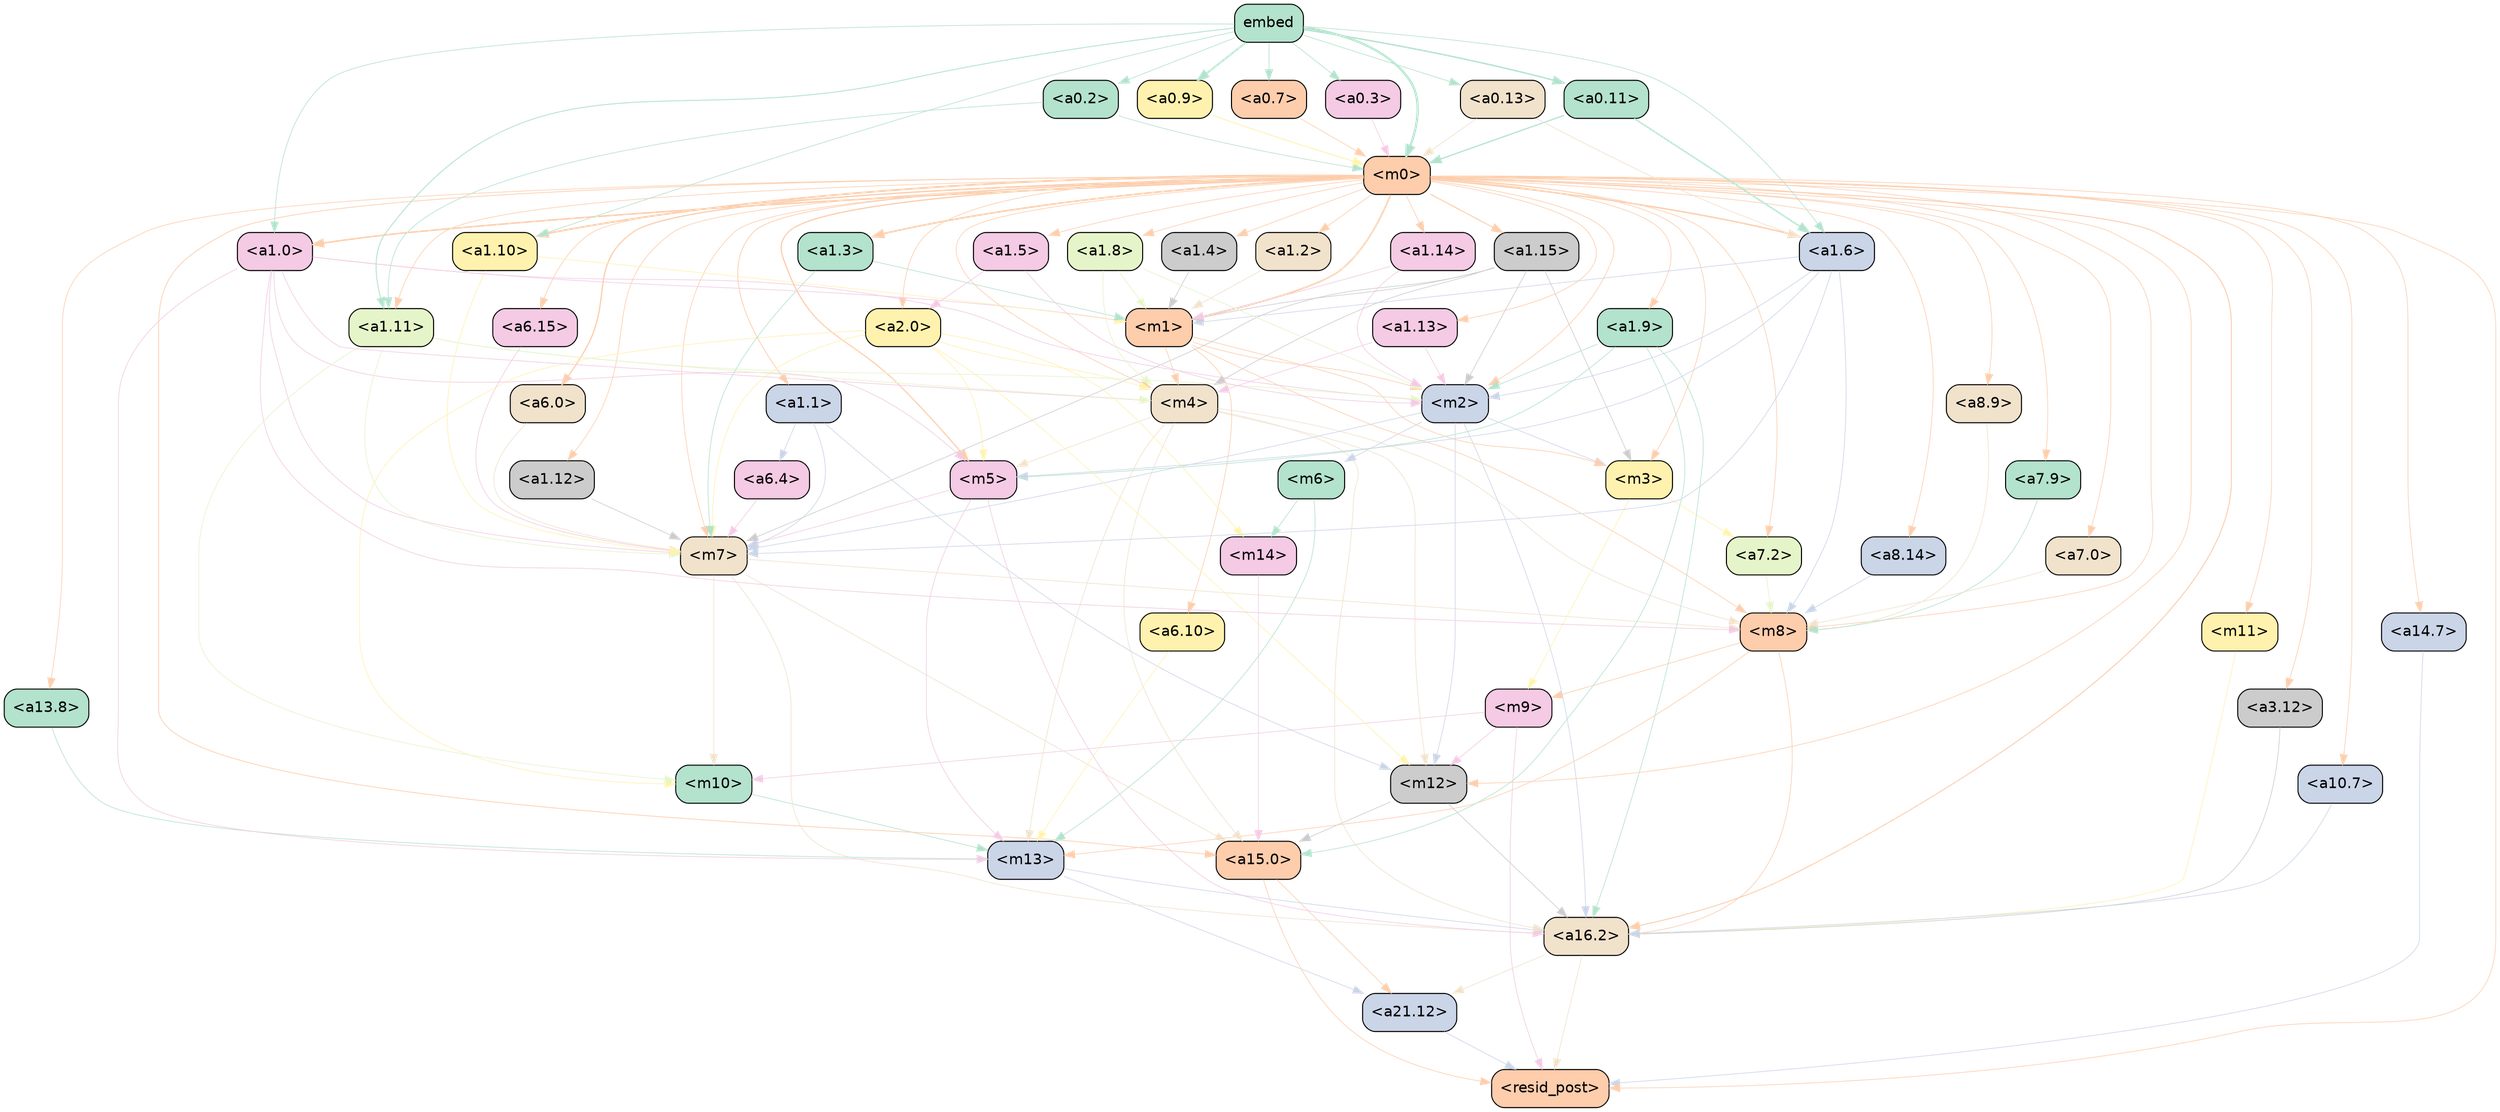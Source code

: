 strict digraph "" {
	graph [bb="0,0,2238.1,1044",
		bgcolor=transparent,
		layout=dot,
		overlap=false,
		splines=true
	];
	node [label="\N"];
	"<a21.12>"	[color=black,
		fillcolor="#cbd5e8",
		fontname=Helvetica,
		height=0.5,
		pos="1266.1,90",
		shape=box,
		style="filled, rounded",
		width=1.0243];
	"<resid_post>"	[color=black,
		fillcolor="#fdcdac",
		fontname=Helvetica,
		height=0.5,
		pos="1392.1,18",
		shape=box,
		style="filled, rounded",
		width=1.316];
	"<a21.12>" -> "<resid_post>"	[color="#cbd5e8",
		penwidth=0.6,
		pos="e,1361.1,36.261 1297.6,71.517 1314,62.428 1334.1,51.216 1351.6,41.489"];
	"<a16.2>"	[color=black,
		fillcolor="#f1e2cc",
		fontname=Helvetica,
		height=0.5,
		pos="1423.1,162",
		shape=box,
		style="filled, rounded",
		width=0.92014];
	"<a16.2>" -> "<a21.12>"	[color="#f1e2cc",
		penwidth=0.6,
		pos="e,1303.5,107.66 1389.8,146.15 1367.6,136.24 1338,123.06 1313.4,112.07"];
	"<a16.2>" -> "<resid_post>"	[color="#f1e2cc",
		penwidth=0.6,
		pos="e,1395.9,36.111 1419.3,143.59 1414,119.4 1404.4,75.365 1398.2,46.653"];
	"<a15.0>"	[color=black,
		fillcolor="#fdcdac",
		fontname=Helvetica,
		height=0.5,
		pos="1127.1,234",
		shape=box,
		style="filled, rounded",
		width=0.92014];
	"<a15.0>" -> "<a21.12>"	[color="#fdcdac",
		penwidth=0.6,
		pos="e,1249.4,108.11 1144.2,215.59 1168.7,190.54 1214,144.22 1242,115.66"];
	"<a15.0>" -> "<resid_post>"	[color="#fdcdac",
		penwidth=0.6,
		pos="e,1344.5,24.379 1132.2,215.75 1142.9,182.7 1170.8,110.32 1220.1,72 1253,46.436 1298.3,33.124 1334.2,26.236"];
	"<a14.7>"	[color=black,
		fillcolor="#cbd5e8",
		fontname=Helvetica,
		height=0.5,
		pos="2177.1,450",
		shape=box,
		style="filled, rounded",
		width=0.92014];
	"<a14.7>" -> "<resid_post>"	[color="#cbd5e8",
		penwidth=0.6,
		pos="e,1439.9,22.578 2176.5,431.51 2175.6,404.72 2174.1,351.88 2174.1,307 2174.1,307 2174.1,307 2174.1,161 2174.1,87.473 1632,37.946 \
1450.5,23.424"];
	"<m9>"	[color=black,
		fillcolor="#f4cae4",
		fontname=Helvetica,
		height=0.5,
		pos="1365.1,378",
		shape=box,
		style="filled, rounded",
		width=0.75];
	"<m9>" -> "<resid_post>"	[color="#f4cae4",
		penwidth=0.6,
		pos="e,1384.4,36.093 1362.9,359.55 1359.7,332.79 1354.1,280 1354.1,235 1354.1,235 1354.1,235 1354.1,161 1354.1,119.81 1369.2,74.124 1380.4,\
45.976"];
	"<m12>"	[color=black,
		fillcolor="#cccccc",
		fontname=Helvetica,
		height=0.5,
		pos="1289.1,306",
		shape=box,
		style="filled, rounded",
		width=0.82639];
	"<m9>" -> "<m12>"	[color="#f4cae4",
		penwidth=0.6,
		pos="e,1308,324.35 1346.3,359.7 1337.1,351.2 1325.8,340.81 1315.7,331.51"];
	"<m10>"	[color=black,
		fillcolor="#b3e2cd",
		fontname=Helvetica,
		height=0.5,
		pos="640.12,306",
		shape=box,
		style="filled, rounded",
		width=0.82639];
	"<m9>" -> "<m10>"	[color="#f4cae4",
		penwidth=0.6,
		pos="e,670.12,309.9 1338,374.38 1227.9,363.75 813.25,323.72 680.96,310.94"];
	"<m12>" -> "<a16.2>"	[color="#cccccc",
		penwidth=0.6,
		pos="e,1407,180.11 1305.6,287.59 1329.1,262.65 1372.5,216.62 1399.5,188.03"];
	"<m12>" -> "<a15.0>"	[color="#cccccc",
		penwidth=0.6,
		pos="e,1160.7,249.5 1259,292 1234.2,281.26 1198.6,265.87 1170.6,253.79"];
	"<m13>"	[color=black,
		fillcolor="#cbd5e8",
		fontname=Helvetica,
		height=0.5,
		pos="926.12,234",
		shape=box,
		style="filled, rounded",
		width=0.82639];
	"<m10>" -> "<m13>"	[color="#b3e2cd",
		penwidth=0.6,
		pos="e,896.03,242.37 670.19,297.64 721.9,284.98 827.7,259.09 885.77,244.88"];
	"<m13>" -> "<a21.12>"	[color="#cbd5e8",
		penwidth=0.6,
		pos="e,1228.9,106.55 956.3,220.4 1015.6,195.62 1147.9,140.4 1218.9,110.74"];
	"<m13>" -> "<a16.2>"	[color="#cbd5e8",
		penwidth=0.6,
		pos="e,1389.7,166.42 955.99,226.32 971.74,222.94 991.42,218.94 1009.1,216 1143.3,193.7 1303.4,175.6 1379.2,167.53"];
	"<m0>"	[color=black,
		fillcolor="#fdcdac",
		fontname=Helvetica,
		height=0.5,
		pos="1227.1,882",
		shape=box,
		style="filled, rounded",
		width=0.75];
	"<m0>" -> "<resid_post>"	[color="#fdcdac",
		penwidth=0.6,
		pos="e,1439.8,18.77 1254.2,880.68 1398.5,878.83 2074.8,868.04 2158.1,828 2206.1,804.97 2238.1,792.19 2238.1,739 2238.1,739 2238.1,739 \
2238.1,161 2238.1,48.484 2110.9,96.886 2001.1,72 1802.7,27.009 1560,19.679 1450.6,18.835"];
	"<m0>" -> "<a16.2>"	[color="#fdcdac",
		penwidth=0.8842946887016296,
		pos="e,1456.6,168.1 1254.3,880.27 1376.6,876.82 1873.5,860.88 1934.1,828 1977.9,804.28 2002.1,788.78 2002.1,739 2002.1,739 2002.1,739 \
2002.1,593 2002.1,442.48 1612.9,216.92 1611.1,216 1565.2,191.92 1507.1,177.69 1467.7,170.15"];
	"<m0>" -> "<a15.0>"	[color="#fdcdac",
		penwidth=0.6710515022277832,
		pos="e,1093.6,238.57 1199.8,880.87 1046.6,879.98 298.28,873.3 207.12,828 160.8,804.98 132.12,790.73 132.12,739 132.12,739 132.12,739 \
132.12,377 132.12,283.41 872.02,261.49 965.12,252 1004.9,247.95 1050.1,243.19 1082.7,239.74"];
	"<m0>" -> "<a14.7>"	[color="#fdcdac",
		penwidth=0.6,
		pos="e,2174.9,468.45 1254.6,881.11 1397.9,881.46 2057.4,880.19 2130.1,828 2164.8,803.12 2166.1,781.67 2166.1,739 2166.1,739 2166.1,739 \
2166.1,593 2166.1,553.45 2170.4,507.88 2173.6,479.26"];
	"<m0>" -> "<m12>"	[color="#fdcdac",
		penwidth=0.6,
		pos="e,1319.1,307.38 1254.3,880.13 1372.5,876.2 1838,858.86 1895.1,828 1939.2,804.21 1964.1,789.05 1964.1,739 1964.1,739 1964.1,739 1964.1,\
593 1964.1,550.66 1961,532.93 1930.1,504 1753.4,338.69 1441.1,311.95 1329.9,307.74"];
	"<m7>"	[color=black,
		fillcolor="#f1e2cc",
		fontname=Helvetica,
		height=0.5,
		pos="640.12,522",
		shape=box,
		style="filled, rounded",
		width=0.75];
	"<m0>" -> "<m7>"	[color="#fdcdac",
		penwidth=0.6,
		pos="e,634.92,540.22 1199.8,880.3 1093,877.3 707.89,864.06 668.12,828 589.52,756.71 616.46,611.2 632.15,550.53"];
	"<m11>"	[color=black,
		fillcolor="#fff2ae",
		fontname=Helvetica,
		height=0.5,
		pos="2019.1,450",
		shape=box,
		style="filled, rounded",
		width=0.82639];
	"<m0>" -> "<m11>"	[color="#fdcdac",
		penwidth=0.6,
		pos="e,2023.4,468.37 1254.6,881.01 1387.2,880.84 1956.2,877.21 2016.1,828 2047.8,802.01 2040.1,779.97 2040.1,739 2040.1,739 2040.1,739 \
2040.1,593 2040.1,552.96 2031.9,507.24 2025.7,478.75"];
	"<m8>"	[color=black,
		fillcolor="#fdcdac",
		fontname=Helvetica,
		height=0.5,
		pos="1606.1,450",
		shape=box,
		style="filled, rounded",
		width=0.75];
	"<m0>" -> "<m8>"	[color="#fdcdac",
		penwidth=0.6,
		pos="e,1633.6,454.07 1254.5,881.49 1361.2,882.97 1748,884.28 1854.1,828 1899.1,804.17 1926.1,789.88 1926.1,739 1926.1,739 1926.1,739 \
1926.1,593 1926.1,552.55 1936.2,532.08 1907.1,504 1888.4,485.9 1720.9,464.34 1644.2,455.31"];
	"<m5>"	[color=black,
		fillcolor="#f4cae4",
		fontname=Helvetica,
		height=0.5,
		pos="879.12,594",
		shape=box,
		style="filled, rounded",
		width=0.75];
	"<m0>" -> "<m5>"	[color="#fdcdac",
		penwidth=1.129318356513977,
		pos="e,864.88,612.18 1199.7,880.24 1098.7,877.15 751.55,863.98 719.12,828 708.41,816.11 714.13,807.2 719.12,792 738.18,733.97 764.15,\
730.19 804.12,684 822.37,662.92 842.73,638.72 857.63,620.88"];
	"<m4>"	[color=black,
		fillcolor="#f1e2cc",
		fontname=Helvetica,
		height=0.5,
		pos="1065.1,666",
		shape=box,
		style="filled, rounded",
		width=0.75];
	"<m0>" -> "<m4>"	[color="#fdcdac",
		penwidth=0.6,
		pos="e,1037.9,680.39 1199.8,881.3 1124.1,881.49 913.76,877.46 871.12,828 860.68,815.88 863.47,806.05 871.12,792 888.38,760.36 977.19,\
711.46 1028.5,685.18"];
	"<m2>"	[color=black,
		fillcolor="#cbd5e8",
		fontname=Helvetica,
		height=0.5,
		pos="1310.1,666",
		shape=box,
		style="filled, rounded",
		width=0.75];
	"<m0>" -> "<m2>"	[color="#fdcdac",
		penwidth=0.6,
		pos="e,1333.2,684.27 1254.6,881.9 1294.6,881.53 1367.9,874.14 1402.1,828 1435.8,782.57 1379.9,723.66 1341.5,691.17"];
	"<m3>"	[color=black,
		fillcolor="#fff2ae",
		fontname=Helvetica,
		height=0.5,
		pos="1479.1,594",
		shape=box,
		style="filled, rounded",
		width=0.75];
	"<m0>" -> "<m3>"	[color="#fdcdac",
		penwidth=0.6,
		pos="e,1486.1,612.38 1254.3,878.67 1311.9,873.18 1443.8,857.64 1476.1,828 1533.1,775.79 1506.7,671.8 1489.7,622.35"];
	"<m1>"	[color=black,
		fillcolor="#fdcdac",
		fontname=Helvetica,
		height=0.5,
		pos="1036.1,738",
		shape=box,
		style="filled, rounded",
		width=0.75];
	"<m0>" -> "<m1>"	[color="#fdcdac",
		penwidth=1.5063271522521973,
		pos="e,1063.6,743.35 1221.7,863.55 1214.6,843.65 1200.6,811.37 1178.1,792 1148.8,766.64 1106.1,752.91 1075.2,745.83"];
	"<a3.12>"	[color=black,
		fillcolor="#cccccc",
		fontname=Helvetica,
		height=0.5,
		pos="2055.1,378",
		shape=box,
		style="filled, rounded",
		width=0.92014];
	"<m0>" -> "<a3.12>"	[color="#fdcdac",
		penwidth=0.6,
		pos="e,2059.8,396.34 1254.5,880.91 1388.9,880.24 1975.9,874.65 2041.1,828 2076,803.08 2078.1,781.84 2078.1,739 2078.1,739 2078.1,739 \
2078.1,521 2078.1,480.87 2069.1,435.18 2062.3,406.71"];
	"<a1.9>"	[color=black,
		fillcolor="#b3e2cd",
		fontname=Helvetica,
		height=0.5,
		pos="1460.1,738",
		shape=box,
		style="filled, rounded",
		width=0.81597];
	"<m0>" -> "<a1.9>"	[color="#fdcdac",
		penwidth=0.6,
		pos="e,1464.7,756.27 1254.6,878.65 1309.5,873.35 1429.5,858.48 1455.1,828 1469.1,811.37 1469.3,786.2 1466.5,766.87"];
	"<a10.7>"	[color=black,
		fillcolor="#cbd5e8",
		fontname=Helvetica,
		height=0.5,
		pos="2107.1,306",
		shape=box,
		style="filled, rounded",
		width=0.92014];
	"<m0>" -> "<a10.7>"	[color="#fdcdac",
		penwidth=0.6,
		pos="e,2108.9,324.47 1254.4,880.86 1391.5,879.98 2000.4,873.49 2070.1,828 2107.4,803.66 2116.1,783.53 2116.1,739 2116.1,739 2116.1,739 \
2116.1,449 2116.1,409.49 2112.6,363.91 2110,335.28"];
	"<a2.0>"	[color=black,
		fillcolor="#fff2ae",
		fontname=Helvetica,
		height=0.5,
		pos="810.12,738",
		shape=box,
		style="filled, rounded",
		width=0.81597];
	"<m0>" -> "<a2.0>"	[color="#fdcdac",
		penwidth=0.6,
		pos="e,810.36,756.37 1199.8,880.96 1120.6,880.28 892.96,874.25 838.12,828 820.45,813.09 813.78,787.13 811.34,767.08"];
	"<a13.8>"	[color=black,
		fillcolor="#b3e2cd",
		fontname=Helvetica,
		height=0.5,
		pos="33.125,378",
		shape=box,
		style="filled, rounded",
		width=0.92014];
	"<m0>" -> "<a13.8>"	[color="#fdcdac",
		penwidth=0.6,
		pos="e,35.553,396.45 1199.8,881.01 1038.7,880.91 217.47,877.94 118.12,828 72.416,805.02 45.125,790.16 45.125,739 45.125,739 45.125,739 \
45.125,521 45.125,481.42 40.44,435.86 36.924,407.25"];
	"<a1.0>"	[color=black,
		fillcolor="#f4cae4",
		fontname=Helvetica,
		height=0.5,
		pos="245.12,810",
		shape=box,
		style="filled, rounded",
		width=0.81597];
	"<m0>" -> "<a1.0>"	[color="#fdcdac",
		penwidth=1.4023951888084412,
		pos="e,274.88,815.93 1199.9,880.13 1093,876.53 692.29,861.46 364.12,828 338.25,825.36 309.38,821.26 286.55,817.75"];
	"<a1.1>"	[color=black,
		fillcolor="#cbd5e8",
		fontname=Helvetica,
		height=0.5,
		pos="721.12,666",
		shape=box,
		style="filled, rounded",
		width=0.81597];
	"<m0>" -> "<a1.1>"	[color="#fdcdac",
		penwidth=0.71491539478302,
		pos="e,709.07,684.02 1199.7,880.42 1094.6,877.93 720.95,866.41 686.12,828 652.23,790.62 681.67,728.3 703.25,693.17"];
	"<a1.11>"	[color=black,
		fillcolor="#e6f5c9",
		fontname=Helvetica,
		height=0.5,
		pos="350.12,738",
		shape=box,
		style="filled, rounded",
		width=0.92014];
	"<m0>" -> "<a1.11>"	[color="#fdcdac",
		penwidth=0.6,
		pos="e,353.84,756.18 1199.8,880.82 1064,879.74 465.84,872.47 397.12,828 375.74,814.16 363.47,787.22 356.86,766.58"];
	"<a8.14>"	[color=black,
		fillcolor="#cbd5e8",
		fontname=Helvetica,
		height=0.5,
		pos="1713.1,522",
		shape=box,
		style="filled, rounded",
		width=0.92014];
	"<m0>" -> "<a8.14>"	[color="#fdcdac",
		penwidth=0.6,
		pos="e,1715.7,540.41 1254.6,881.55 1339,882.65 1592.4,881.36 1650.1,828 1729,755.09 1723.4,611.63 1716.9,551.05"];
	"<a8.9>"	[color=black,
		fillcolor="#f1e2cc",
		fontname=Helvetica,
		height=0.5,
		pos="1783.1,666",
		shape=box,
		style="filled, rounded",
		width=0.81597];
	"<m0>" -> "<a8.9>"	[color="#fdcdac",
		penwidth=0.6,
		pos="e,1786.6,684.36 1254.6,880.21 1358.3,876.95 1722.3,863.09 1759.1,828 1795,793.82 1793,730.92 1788.2,694.69"];
	"<a7.9>"	[color=black,
		fillcolor="#b3e2cd",
		fontname=Helvetica,
		height=0.5,
		pos="1831.1,594",
		shape=box,
		style="filled, rounded",
		width=0.81597];
	"<m0>" -> "<a7.9>"	[color="#fdcdac",
		penwidth=0.6,
		pos="e,1833.9,612.27 1254.3,880.2 1360.4,876.82 1743.1,862.35 1784.1,828 1844.4,777.48 1841,672.98 1835.3,622.92"];
	"<a7.2>"	[color=black,
		fillcolor="#e6f5c9",
		fontname=Helvetica,
		height=0.5,
		pos="1595.1,522",
		shape=box,
		style="filled, rounded",
		width=0.81597];
	"<m0>" -> "<a7.2>"	[color="#fdcdac",
		penwidth=0.6,
		pos="e,1596.7,540.37 1254.3,878.65 1315.8,872.9 1463.2,856.44 1503.1,828 1563.3,785.15 1565,754.8 1586.1,684 1599.6,638.88 1599.2,583.56 \
1597.4,550.91"];
	"<a7.0>"	[color=black,
		fillcolor="#f1e2cc",
		fontname=Helvetica,
		height=0.5,
		pos="1869.1,522",
		shape=box,
		style="filled, rounded",
		width=0.81597];
	"<m0>" -> "<a7.0>"	[color="#fdcdac",
		penwidth=0.6,
		pos="e,1873,540.39 1254.4,881.21 1356.1,881.61 1713,879.23 1812.1,828 1858.3,804.11 1888.1,791.02 1888.1,739 1888.1,739 1888.1,739 1888.1,\
665 1888.1,625.04 1880.6,579.3 1875.1,550.78"];
	"<a1.6>"	[color=black,
		fillcolor="#cbd5e8",
		fontname=Helvetica,
		height=0.5,
		pos="1612.1,810",
		shape=box,
		style="filled, rounded",
		width=0.81597];
	"<m0>" -> "<a1.6>"	[color="#fdcdac",
		penwidth=1.3002488613128662,
		pos="e,1582.3,823.76 1254.6,878.83 1313.2,873.76 1454.6,859.09 1569.1,828 1569.8,827.82 1570.5,827.62 1571.2,827.43"];
	"<a6.15>"	[color=black,
		fillcolor="#f4cae4",
		fontname=Helvetica,
		height=0.5,
		pos="472.12,738",
		shape=box,
		style="filled, rounded",
		width=0.92014];
	"<m0>" -> "<a6.15>"	[color="#fdcdac",
		penwidth=0.6,
		pos="e,476.82,756.19 1199.6,880.43 1076.9,877.66 582.25,864.33 524.12,828 501.9,814.11 488.08,786.98 480.33,766.31"];
	"<a6.0>"	[color=black,
		fillcolor="#f1e2cc",
		fontname=Helvetica,
		height=0.5,
		pos="493.12,666",
		shape=box,
		style="filled, rounded",
		width=0.81597];
	"<m0>" -> "<a6.0>"	[color="#fdcdac",
		penwidth=1.1239868700504303,
		pos="e,499.97,684.27 1199.8,880.47 1081.3,877.95 614.63,865.7 562.12,828 556.36,823.86 522.29,740.09 504.28,695.06"];
	"<a1.15>"	[color=black,
		fillcolor="#cccccc",
		fontname=Helvetica,
		height=0.5,
		pos="1342.1,810",
		shape=box,
		style="filled, rounded",
		width=0.92014];
	"<m0>" -> "<a1.15>"	[color="#fdcdac",
		penwidth=1.0072051882743835,
		pos="e,1313.5,828.45 1254.4,864.41 1269.1,855.44 1287.6,844.21 1303.7,834.36"];
	"<a1.12>"	[color=black,
		fillcolor="#cccccc",
		fontname=Helvetica,
		height=0.5,
		pos="497.12,594",
		shape=box,
		style="filled, rounded",
		width=0.92014];
	"<m0>" -> "<a1.12>"	[color="#fdcdac",
		penwidth=0.6,
		pos="e,509.39,612.13 1199.8,880.38 1085.5,877.56 648.65,864.47 600.12,828 531.64,776.52 569.79,724.46 531.12,648 526.54,638.93 520.8,\
629.45 515.34,621.06"];
	"<a1.10>"	[color=black,
		fillcolor="#fff2ae",
		fontname=Helvetica,
		height=0.5,
		pos="439.12,810",
		shape=box,
		style="filled, rounded",
		width=0.92014];
	"<m0>" -> "<a1.10>"	[color="#fdcdac",
		penwidth=1.6239178776741028,
		pos="e,472.69,824.4 1200,880.06 1083.6,875.88 626.64,857.84 486.12,828 485.57,827.88 485.02,827.76 484.46,827.63"];
	"<a1.3>"	[color=black,
		fillcolor="#b3e2cd",
		fontname=Helvetica,
		height=0.5,
		pos="757.12,810",
		shape=box,
		style="filled, rounded",
		width=0.81597];
	"<m0>" -> "<a1.3>"	[color="#fdcdac",
		penwidth=1.5215104222297668,
		pos="e,786.88,823.88 1199.7,879.99 1131.3,876.97 947.78,865.7 800.12,828 799.58,827.86 799.03,827.72 798.49,827.57"];
	"<a1.13>"	[color=black,
		fillcolor="#f4cae4",
		fontname=Helvetica,
		height=0.5,
		pos="1266.1,738",
		shape=box,
		style="filled, rounded",
		width=0.92014];
	"<m0>" -> "<a1.13>"	[color="#fdcdac",
		penwidth=0.6,
		pos="e,1299.5,743.94 1254.6,880.77 1291.1,878.81 1354.5,869.25 1384.1,828 1393.5,815 1392.8,805.43 1384.1,792 1367.8,766.81 1336.4,753.48 \
1310.1,746.49"];
	"<a1.8>"	[color=black,
		fillcolor="#e6f5c9",
		fontname=Helvetica,
		height=0.5,
		pos="986.12,810",
		shape=box,
		style="filled, rounded",
		width=0.81597];
	"<m0>" -> "<a1.8>"	[color="#fdcdac",
		penwidth=0.6,
		pos="e,1015.7,824.48 1199.9,875.27 1162.6,867.11 1093.3,850.88 1025.7,827.91"];
	"<a1.14>"	[color=black,
		fillcolor="#f4cae4",
		fontname=Helvetica,
		height=0.5,
		pos="1258.1,810",
		shape=box,
		style="filled, rounded",
		width=0.92014];
	"<m0>" -> "<a1.14>"	[color="#fdcdac",
		penwidth=0.6,
		pos="e,1250.6,828.1 1234.8,863.7 1238.2,855.9 1242.4,846.51 1246.2,837.83"];
	"<a1.5>"	[color=black,
		fillcolor="#f4cae4",
		fontname=Helvetica,
		height=0.5,
		pos="909.12,810",
		shape=box,
		style="filled, rounded",
		width=0.81597];
	"<m0>" -> "<a1.5>"	[color="#fdcdac",
		penwidth=0.6,
		pos="e,938.68,824.69 1199.7,877.86 1150.9,871.82 1045.6,856.85 948.91,827.83"];
	"<a1.4>"	[color=black,
		fillcolor="#cccccc",
		fontname=Helvetica,
		height=0.5,
		pos="1063.1,810",
		shape=box,
		style="filled, rounded",
		width=0.81597];
	"<m0>" -> "<a1.4>"	[color="#fdcdac",
		penwidth=0.6,
		pos="e,1092.9,824.03 1199.8,869.5 1176.4,859.65 1141.7,844.96 1102.9,828.3"];
	"<a1.2>"	[color=black,
		fillcolor="#f1e2cc",
		fontname=Helvetica,
		height=0.5,
		pos="1140.1,810",
		shape=box,
		style="filled, rounded",
		width=0.81597];
	"<m0>" -> "<a1.2>"	[color="#fdcdac",
		penwidth=0.6,
		pos="e,1161.7,828.35 1205.6,863.7 1194.8,855.03 1181.6,844.4 1169.9,834.96"];
	"<m7>" -> "<a16.2>"	[color="#f1e2cc",
		penwidth=0.6,
		pos="e,1389.9,162.4 653.91,503.79 672.99,478.18 705.12,427.8 705.12,379 705.12,379 705.12,379 705.12,305 705.12,166.8 1223.5,160.93 1379.4,\
162.29"];
	"<m7>" -> "<a15.0>"	[color="#f1e2cc",
		penwidth=0.6,
		pos="e,1097.3,252.49 667.35,505.01 749.08,457.02 992.5,314.06 1088,257.96"];
	"<m7>" -> "<m10>"	[color="#f1e2cc",
		penwidth=0.6,
		pos="e,640.12,324.23 640.12,503.85 640.12,466.99 640.12,379.92 640.12,334.96"];
	"<m7>" -> "<m8>"	[color="#f1e2cc",
		penwidth=0.6,
		pos="e,1579,452.96 667.48,519.02 803.91,509.13 1410.5,465.18 1568.4,453.73"];
	"<m11>" -> "<a16.2>"	[color="#fff2ae",
		penwidth=0.6,
		pos="e,1456.6,163.97 2016.7,431.65 2009.2,380.1 1986.4,230.58 1970.1,216 1932.9,182.69 1590.5,168.41 1467.2,164.32"];
	"<m8>" -> "<a16.2>"	[color="#fdcdac",
		penwidth=0.6,
		pos="e,1456.6,163.6 1610.4,431.79 1619.8,389.77 1637.5,280.71 1586.1,216 1557.8,180.36 1505.2,168.39 1467.4,164.53"];
	"<m8>" -> "<m9>"	[color="#fdcdac",
		penwidth=0.6,
		pos="e,1392.6,386.97 1578.9,441.11 1535.9,428.61 1452,404.23 1403,390.01"];
	"<m8>" -> "<m13>"	[color="#fdcdac",
		penwidth=0.6,
		pos="e,956.07,238.26 1583.5,431.64 1537.9,397.73 1430.8,322.95 1328.1,288 1294.4,276.51 1062,249.98 966.72,239.44"];
	"<m5>" -> "<a16.2>"	[color="#f4cae4",
		penwidth=0.6,
		pos="e,1389.5,164.55 882.79,575.9 896.78,515.26 952.76,309.13 1085.1,216 1131.7,183.23 1298.1,169.82 1378.7,165.15"];
	"<m5>" -> "<m13>"	[color="#f4cae4",
		penwidth=0.6,
		pos="e,901,252.48 865.63,575.68 858.4,565.7 849.83,552.67 844.12,540 827.29,502.65 820.12,491.97 820.12,451 820.12,451 820.12,451 820.12,\
377 820.12,327.79 861.51,284.64 892.56,259.18"];
	"<m5>" -> "<m7>"	[color="#f4cae4",
		penwidth=0.6,
		pos="e,667.59,531.04 851.71,584.97 808.96,572.45 726.33,548.25 677.95,534.08"];
	"<m4>" -> "<a16.2>"	[color="#f1e2cc",
		penwidth=0.6,
		pos="e,1389.6,168.08 1092.5,659.27 1131.7,650.45 1200.7,632.41 1215.1,612 1224.4,598.94 1215.9,591.98 1215.1,576 1210.9,488.14 1196.1,\
466.96 1196.1,379 1196.1,379 1196.1,379 1196.1,305 1196.1,219.57 1313.1,183.62 1379.1,170.13"];
	"<m4>" -> "<a15.0>"	[color="#f1e2cc",
		penwidth=0.6,
		pos="e,1113.3,252.39 1056.1,647.61 1037.1,608.7 996.37,511.74 1017.1,432 1034.5,365.08 1080.2,296.77 1106.9,260.81"];
	"<m4>" -> "<m12>"	[color="#f1e2cc",
		penwidth=0.6,
		pos="e,1285.7,324.41 1092.4,658.66 1140.6,647.23 1237.1,623.27 1248.1,612 1276.8,582.76 1272.1,563.97 1272.1,523 1272.1,523 1272.1,523 \
1272.1,449 1272.1,409.11 1278.8,363.35 1283.8,334.81"];
	"<m4>" -> "<m13>"	[color="#f1e2cc",
		penwidth=0.6,
		pos="e,930.34,252.42 1048.8,647.58 1040.3,637.78 1030.5,624.94 1024.1,612 965.57,493.27 980.9,452.26 948.12,324 942.87,303.44 937.12,\
280.15 932.82,262.56"];
	"<m4>" -> "<m8>"	[color="#f1e2cc",
		penwidth=0.6,
		pos="e,1578.7,457.82 1092.3,661.63 1135,655.64 1219.8,640.97 1286.1,612 1365.4,577.37 1370.4,542.09 1448.1,504 1487.5,484.72 1535.5,469.71 \
1568.2,460.66"];
	"<m4>" -> "<m5>"	[color="#f1e2cc",
		penwidth=0.6,
		pos="e,906.41,606.5 1037.7,655.38 1008.5,645.02 960.83,627.87 920.12,612 918.87,611.51 917.6,611.01 916.32,610.5"];
	"<m2>" -> "<a16.2>"	[color="#cbd5e8",
		penwidth=0.6,
		pos="e,1422.9,180.45 1317.5,647.77 1335.3,605.68 1380.2,493.88 1401.1,396 1416.6,323.23 1421.2,235.33 1422.6,191.2"];
	"<m2>" -> "<m12>"	[color="#cbd5e8",
		penwidth=0.6,
		pos="e,1293.4,324.37 1310.1,647.51 1310.1,620.71 1310.1,567.87 1310.1,523 1310.1,523 1310.1,523 1310.1,449 1310.1,408.96 1301.9,363.24 \
1295.7,334.75"];
	"<m2>" -> "<m7>"	[color="#cbd5e8",
		penwidth=0.6,
		pos="e,667.5,527.98 1282.9,658.56 1218.9,643.48 1053.8,604.97 915.12,576 830.7,558.36 731.24,539.72 678.12,529.93"];
	"<m2>" -> "<m3>"	[color="#cbd5e8",
		penwidth=0.6,
		pos="e,1451.8,606.34 1337.5,653.66 1342,651.77 1346.7,649.83 1351.1,648 1389.8,631.99 1399.5,628.01 1438.1,612 1439.4,611.49 1440.6,610.96 \
1441.9,610.43"];
	"<m6>"	[color=black,
		fillcolor="#b3e2cd",
		fontname=Helvetica,
		height=0.5,
		pos="1179.1,594",
		shape=box,
		style="filled, rounded",
		width=0.75];
	"<m2>" -> "<m6>"	[color="#cbd5e8",
		penwidth=0.6,
		pos="e,1206.6,609.65 1282.7,650.33 1263.3,639.97 1237.1,625.97 1215.9,614.65"];
	"<m3>" -> "<m9>"	[color="#fff2ae",
		penwidth=0.6,
		pos="e,1374.3,396.23 1470,575.85 1450.2,538.68 1403.2,450.44 1379.4,405.82"];
	"<m3>" -> "<a7.2>"	[color="#fff2ae",
		penwidth=0.6,
		pos="e,1566.2,540.45 1506.6,576.41 1521.8,567.27 1540.8,555.78 1557.3,545.81"];
	"<m1>" -> "<m8>"	[color="#fdcdac",
		penwidth=0.6,
		pos="e,1580.1,468.45 1063.6,723.6 1101,705.51 1170.5,672.71 1231.1,648 1274.9,630.18 1288.3,632.02 1331.1,612 1421,569.96 1519.9,507.81 \
1571.1,474.36"];
	"<m1>" -> "<m4>"	[color="#fdcdac",
		penwidth=0.6,
		pos="e,1058,684.1 1043.3,719.7 1046.5,711.98 1050.3,702.71 1053.9,694.11"];
	"<m1>" -> "<m2>"	[color="#fdcdac",
		penwidth=0.6,
		pos="e,1283.1,679.14 1063.2,724.86 1067.8,723.06 1072.5,721.36 1077.1,720 1160.3,695.24 1185.9,708.76 1269.1,684 1270.4,683.62 1271.7,\
683.21 1273,682.78"];
	"<m1>" -> "<m3>"	[color="#fdcdac",
		penwidth=0.6,
		pos="e,1452,607.02 1063.4,730.28 1113.4,717.84 1216.2,691.81 1231.1,684 1253.2,672.46 1251.8,658.99 1274.1,648 1341.1,615.1 1366.9,634.38 \
1438.1,612 1439.4,611.6 1440.7,611.17 1442,610.72"];
	"<a6.10>"	[color=black,
		fillcolor="#fff2ae",
		fontname=Helvetica,
		height=0.5,
		pos="1059.1,450",
		shape=box,
		style="filled, rounded",
		width=0.92014];
	"<m1>" -> "<a6.10>"	[color="#fdcdac",
		penwidth=0.6,
		pos="e,1064.9,468.43 1063.3,722.7 1077.4,713.67 1093.3,700.57 1101.1,684 1118.3,647.87 1085.1,532.04 1068.2,478.55"];
	"<a3.12>" -> "<a16.2>"	[color="#cccccc",
		penwidth=0.6,
		pos="e,1456.7,163.87 2055.9,359.56 2056.2,325.85 2051.7,251.89 2008.1,216 1966.6,181.84 1596.6,168 1467.4,164.18"];
	"<a1.9>" -> "<a16.2>"	[color="#b3e2cd",
		penwidth=0.6,
		pos="e,1429.6,180.37 1485.2,719.55 1496.7,710.29 1509.4,697.94 1517.1,684 1540.6,641.68 1536.7,624.08 1531.1,576 1513.8,427.12 1456.4,\
255.72 1433.1,190.29"];
	"<a1.9>" -> "<a15.0>"	[color="#b3e2cd",
		penwidth=0.6,
		pos="e,1160.4,238.44 1472.9,719.9 1492.9,690.81 1528.4,629.61 1515.1,576 1489,470.63 1465.9,447.14 1401.1,360 1373.9,323.42 1367.7,310.57 \
1328.1,288 1278.5,259.72 1213.4,246.15 1171,239.91"];
	"<a1.9>" -> "<m5>"	[color="#b3e2cd",
		penwidth=0.6,
		pos="e,906.49,596.16 1444.3,719.82 1423.8,698.9 1386.1,664.34 1346.1,648 1268.5,616.27 1014.3,601.32 917.26,596.66"];
	"<a1.9>" -> "<m2>"	[color="#b3e2cd",
		penwidth=0.6,
		pos="e,1337.2,679.62 1430.5,723.17 1406.5,711.98 1372.6,696.18 1346.9,684.18"];
	"<a10.7>" -> "<a16.2>"	[color="#cbd5e8",
		penwidth=0.6,
		pos="e,1456.6,164.13 2101.3,287.8 2093.2,266.86 2076.4,232.28 2049.1,216 1999.4,186.3 1601.7,169.41 1467.3,164.51"];
	"<a2.0>" -> "<m12>"	[color="#fff2ae",
		penwidth=0.6,
		pos="e,1272.8,324.17 837.95,719.62 853.19,709.74 872.16,696.8 888.12,684 1040.5,561.89 1205.1,394.54 1265.3,331.95"];
	"<a2.0>" -> "<m10>"	[color="#fff2ae",
		penwidth=0.6,
		pos="e,609.92,306.85 780.33,737.59 674.38,737.99 322.12,724.21 322.12,523 322.12,523 322.12,523 322.12,449 322.12,328.95 513.41,309.7 \
599.26,307.11"];
	"<a2.0>" -> "<m7>"	[color="#fff2ae",
		penwidth=0.6,
		pos="e,639.48,540.28 780.27,731.38 751.93,724.63 709.81,710.7 683.12,684 647.51,648.36 640.45,586.7 639.58,550.92"];
	"<a2.0>" -> "<m5>"	[color="#fff2ae",
		penwidth=0.6,
		pos="e,880.42,612.43 836.38,719.63 848.06,710.47 860.8,698.18 868.12,684 877.78,665.3 880.31,641.54 880.54,623.27"];
	"<a2.0>" -> "<m4>"	[color="#fff2ae",
		penwidth=0.6,
		pos="e,1038,679.06 839.97,724.45 844.34,722.84 848.82,721.29 853.12,720 927.5,697.64 949.93,706.97 1024.1,684 1025.4,683.6 1026.7,683.18 \
1028,682.74"];
	"<m14>"	[color=black,
		fillcolor="#f4cae4",
		fontname=Helvetica,
		height=0.5,
		pos="1132.1,522",
		shape=box,
		style="filled, rounded",
		width=0.82639];
	"<a2.0>" -> "<m14>"	[color="#fff2ae",
		penwidth=0.6,
		pos="e,1118.4,540.41 839.87,733.04 876.59,727.08 939.85,713.23 986.12,684 1015.7,665.32 1079,589.26 1111.7,548.72"];
	"<a13.8>" -> "<m13>"	[color="#b3e2cd",
		penwidth=0.6,
		pos="e,895.93,235.16 36.832,359.81 42.343,338.88 54.883,304.31 80.125,288 148.17,244.02 725.16,236.49 885.14,235.24"];
	"<a1.0>" -> "<m13>"	[color="#f4cae4",
		penwidth=0.6,
		pos="e,896.14,234.94 215.29,797.01 171.29,777.12 94.125,732.85 94.125,667 94.125,667 94.125,667 94.125,377 94.125,336.03 86.436,313.97 \
118.12,288 177.86,239.06 730.3,235.09 885.65,234.94"];
	"<a1.0>" -> "<m7>"	[color="#f4cae4",
		penwidth=0.6,
		pos="e,612.73,524.62 242.56,791.61 240.47,773.42 238.78,744.21 245.12,720 263.73,648.97 266.06,618.23 326.12,576 370.11,545.07 528.54,\
530.55 602.1,525.35"];
	"<a1.0>" -> "<m8>"	[color="#f4cae4",
		penwidth=0.6,
		pos="e,1578.9,451.82 241.37,791.61 232.94,747.21 217.98,629.39 283.12,576 396.2,483.31 459.28,523.93 604.12,504 795.83,477.62 1409.5,\
457.11 1568.3,452.15"];
	"<a1.0>" -> "<m5>"	[color="#f4cae4",
		penwidth=0.6,
		pos="e,862.35,612.44 244.33,791.84 244.41,771.28 248.03,737.43 269.12,720 353.31,650.47 656.78,722.03 759.12,684 796.37,670.16 832.01,\
641.02 854.63,619.84"];
	"<a1.0>" -> "<m4>"	[color="#f4cae4",
		penwidth=0.6,
		pos="e,1038.1,668.74 251.86,791.7 261.06,770.65 279.75,735.96 308.12,720 316.06,715.54 875.53,679.21 1027.4,669.42"];
	"<a1.0>" -> "<m2>"	[color="#f4cae4",
		penwidth=0.6,
		pos="e,1282.7,669.22 274.8,805.4 305.42,801.75 354.57,796.08 397.12,792 597.29,772.82 651.44,797.81 848.12,756 895.15,746 903.46,731.55 \
950.12,720 1065.5,691.44 1205.7,676.23 1271.9,670.18"];
	"<a1.0>" -> "<m1>"	[color="#f4cae4",
		penwidth=0.6,
		pos="e,1008.8,743.57 274.8,805.3 305.4,801.58 354.55,795.85 397.12,792 628.73,771.07 687.89,780.74 919.12,756 945.61,753.17 975.31,748.84 \
998.15,745.26"];
	"<a1.1>" -> "<m12>"	[color="#cbd5e8",
		penwidth=0.6,
		pos="e,1259,318.14 739.7,647.78 784.69,606.67 904.14,501.09 1017.1,432 1095.2,384.24 1194.6,343.03 1249,321.96"];
	"<a1.1>" -> "<m7>"	[color="#cbd5e8",
		penwidth=0.6,
		pos="e,667.26,530.98 728.23,647.69 734.79,628.79 741.77,598.25 729.12,576 717.98,556.39 696.38,543.27 677.26,534.99"];
	"<a6.4>"	[color=black,
		fillcolor="#f4cae4",
		fontname=Helvetica,
		height=0.5,
		pos="691.12,594",
		shape=box,
		style="filled, rounded",
		width=0.81597];
	"<a1.1>" -> "<a6.4>"	[color="#cbd5e8",
		penwidth=0.6,
		pos="e,698.46,612.1 713.71,647.7 710.4,639.98 706.43,630.71 702.74,622.11"];
	"<a1.11>" -> "<m10>"	[color="#e6f5c9",
		penwidth=0.6,
		pos="e,610.01,309.51 319.59,719.55 268.24,687.67 170.12,614.76 170.12,523 170.12,523 170.12,523 170.12,449 170.12,359.7 484.96,321.46 \
599.28,310.51"];
	"<a1.11>" -> "<m7>"	[color="#e6f5c9",
		penwidth=0.6,
		pos="e,612.86,523.65 343.04,719.57 331.16,687.16 311.7,617.19 346.12,576 378.33,537.47 530.03,526.91 602.02,524.04"];
	"<a1.11>" -> "<m4>"	[color="#e6f5c9",
		penwidth=0.6,
		pos="e,1037.8,668.82 383.43,728.94 397.73,725.74 414.67,722.28 430.12,720 546.62,702.83 908.48,677.57 1027.1,669.54"];
	"<a1.11>" -> "<m2>"	[color="#e6f5c9",
		penwidth=0.6,
		pos="e,1282.8,669.47 383.4,728.72 397.69,725.47 414.64,722.05 430.12,720 726.2,680.84 803.15,704.11 1101.1,684 1160.8,679.97 1230.1,674.1 \
1272,670.42"];
	"<a8.14>" -> "<m8>"	[color="#cbd5e8",
		penwidth=0.6,
		pos="e,1632.5,468.26 1686.4,503.52 1672.8,494.6 1656,483.63 1641.3,474.03"];
	"<a8.9>" -> "<m8>"	[color="#f1e2cc",
		penwidth=0.6,
		pos="e,1633.6,452.68 1785.3,647.65 1788.4,615.38 1790.2,545.64 1755.1,504 1727.6,471.33 1678.4,458.8 1644.2,453.99"];
	"<a7.9>" -> "<m8>"	[color="#b3e2cd",
		penwidth=0.6,
		pos="e,1633.4,452.18 1827.3,575.64 1821.9,555.52 1810.3,522.73 1788.1,504 1747,469.23 1684.1,457.25 1644.1,453.14"];
	"<a7.2>" -> "<m8>"	[color="#e6f5c9",
		penwidth=0.6,
		pos="e,1603.4,468.1 1597.8,503.7 1599,496.15 1600.4,487.12 1601.8,478.68"];
	"<a7.0>" -> "<m8>"	[color="#f1e2cc",
		penwidth=0.6,
		pos="e,1633.6,456.32 1839.7,508.74 1835.2,507.05 1830.6,505.4 1826.1,504 1763.3,484.11 1688.3,467.53 1644.1,458.46"];
	"<a1.6>" -> "<m7>"	[color="#cbd5e8",
		penwidth=0.6,
		pos="e,667.49,523.85 1610.9,791.8 1606.7,747.31 1588.7,628.33 1515.1,576 1480.5,551.39 841.55,529.42 678,524.18"];
	"<a1.6>" -> "<m8>"	[color="#cbd5e8",
		penwidth=0.6,
		pos="e,1617,468.35 1621.4,791.84 1633.6,768.33 1654.3,724.39 1662.1,684 1671.2,636.87 1671.3,623.12 1662.1,576 1655.2,540.09 1636.4,502.21 \
1622.4,477.69"];
	"<a1.6>" -> "<m5>"	[color="#cbd5e8",
		penwidth=0.6,
		pos="e,906.45,596.6 1601.3,791.68 1588.4,772.21 1565.4,740.61 1539.1,720 1481,674.33 1460.3,668.12 1389.1,648 1300.2,622.85 1019.8,603.62 \
917.22,597.26"];
	"<a1.6>" -> "<m2>"	[color="#cbd5e8",
		penwidth=0.6,
		pos="e,1337.5,671.28 1594.7,791.79 1573.5,771.82 1536,739.17 1498.1,720 1449.3,695.26 1387.3,680.65 1348.1,673.23"];
	"<a1.6>" -> "<m1>"	[color="#cbd5e8",
		penwidth=0.6,
		pos="e,1063.3,742.31 1582.4,805.38 1485.8,793.65 1181.2,756.64 1074,743.6"];
	"<a6.15>" -> "<m7>"	[color="#f4cae4",
		penwidth=0.6,
		pos="e,612.73,526.37 461.57,719.7 443.62,687.82 412.16,619.12 445.12,576 464.08,551.2 550.9,535.27 602.08,527.86"];
	"<a6.0>" -> "<m7>"	[color="#f1e2cc",
		penwidth=0.6,
		pos="e,612.65,526.81 475.81,647.65 459.05,628.71 438.44,598.14 455.12,576 472.79,552.56 553.36,536.33 602.16,528.45"];
	"<a1.15>" -> "<m7>"	[color="#cccccc",
		penwidth=0.6,
		pos="e,667.36,535.43 1308.8,795.02 1305.9,793.94 1303,792.92 1300.1,792 1236.5,771.41 1217.3,777.89 1154.1,756 1141.8,751.72 793.14,592.8 \
677.21,539.92"];
	"<a1.15>" -> "<m4>"	[color="#cccccc",
		penwidth=0.6,
		pos="e,1092.6,683.35 1308.7,794.92 1284.9,784.66 1252.2,770.13 1224.1,756 1181.5,734.54 1133.9,707.46 1102,688.84"];
	"<a1.15>" -> "<m2>"	[color="#cccccc",
		penwidth=0.6,
		pos="e,1314,684.11 1338.2,791.59 1332.7,767.4 1322.8,723.36 1316.4,694.65"];
	"<a1.15>" -> "<m3>"	[color="#cccccc",
		penwidth=0.6,
		pos="e,1468.1,612.23 1353.1,791.85 1377,754.52 1433.9,665.69 1462.3,621.26"];
	"<a1.15>" -> "<m1>"	[color="#cccccc",
		penwidth=0.6,
		pos="e,1063.5,745.03 1308.9,794.86 1305.9,793.82 1303,792.85 1300.1,792 1219.8,768.18 1197.2,772.81 1115.1,756 1101.7,753.25 1087,750.12 \
1074,747.31"];
	"<a1.12>" -> "<m7>"	[color="#cccccc",
		penwidth=0.6,
		pos="e,613.03,536.26 530.65,576.59 552.51,565.89 581.05,551.92 603.5,540.93"];
	"<a1.10>" -> "<m7>"	[color="#fff2ae",
		penwidth=0.6,
		pos="e,612.83,525.72 431.4,791.51 414.09,749.34 377.53,640.8 428.12,576 449.31,548.86 547.02,533.57 602.09,526.96"];
	"<a1.10>" -> "<m1>"	[color="#fff2ae",
		penwidth=0.6,
		pos="e,1008.7,743.25 472.63,805.7 550.89,797.9 751.76,777.39 919.12,756 945.55,752.62 975.24,748.3 998.11,744.86"];
	"<a1.3>" -> "<m7>"	[color="#b3e2cd",
		penwidth=0.6,
		pos="e,638.02,540.06 738.95,791.72 716.21,769.1 677.65,727.2 656.12,684 634.83,641.27 634.76,584.31 637.12,550.85"];
	"<a1.3>" -> "<m1>"	[color="#b3e2cd",
		penwidth=0.6,
		pos="e,1009,745.82 786.98,801.51 838.12,788.68 942.35,762.53 998.42,748.46"];
	"<a1.13>" -> "<m4>"	[color="#f4cae4",
		penwidth=0.6,
		pos="e,1092.4,676.25 1232.5,724.77 1228,723.16 1223.5,721.53 1219.1,720 1179.4,705.97 1133.7,690.3 1102.4,679.66"];
	"<a1.13>" -> "<m2>"	[color="#f4cae4",
		penwidth=0.6,
		pos="e,1299.4,684.1 1277,719.7 1282,711.73 1288.1,702.1 1293.6,693.26"];
	"<a1.8>" -> "<m4>"	[color="#e6f5c9",
		penwidth=0.6,
		pos="e,1037.9,682.48 985.3,791.74 985.17,772.88 987.27,742.38 1000.1,720 1007.2,707.75 1018.2,697.17 1029.2,688.75"];
	"<a1.8>" -> "<m2>"	[color="#e6f5c9",
		penwidth=0.6,
		pos="e,1283,678.89 1015.7,796.02 1075.1,770.03 1208.3,711.63 1273.2,683.19"];
	"<a1.8>" -> "<m1>"	[color="#e6f5c9",
		penwidth=0.6,
		pos="e,1023.9,756.1 998.48,791.7 1004.3,783.56 1011.3,773.69 1017.8,764.7"];
	"<a1.14>" -> "<m2>"	[color="#f4cae4",
		penwidth=0.6,
		pos="e,1282.7,680.15 1242.7,791.62 1228.4,773.18 1211,743.54 1224.1,720 1229.8,709.89 1252.5,696.1 1273.2,685.12"];
	"<a1.14>" -> "<m1>"	[color="#f4cae4",
		penwidth=0.6,
		pos="e,1063.5,746.82 1224.6,796.62 1220.1,795.03 1215.5,793.45 1211.1,792 1164.2,776.41 1109.5,760.15 1073.9,749.82"];
	"<a1.5>" -> "<m2>"	[color="#f4cae4",
		penwidth=0.6,
		pos="e,1282.7,666.35 921.43,791.76 937.17,771.12 966.47,737.17 1000.1,720 1089.9,674.21 1211.3,666.89 1272.1,666.38"];
	"<a1.5>" -> "<a2.0>"	[color="#f4cae4",
		penwidth=0.6,
		pos="e,834.54,756.26 884.4,791.52 871.9,782.68 856.57,771.84 843.08,762.3"];
	"<a1.4>" -> "<m1>"	[color="#cccccc",
		penwidth=0.6,
		pos="e,1042.7,756.1 1056.5,791.7 1053.5,783.98 1049.9,774.71 1046.6,766.11"];
	"<a1.2>" -> "<m1>"	[color="#f1e2cc",
		penwidth=0.6,
		pos="e,1061.8,756.26 1114.1,791.52 1101,782.68 1084.9,771.84 1070.7,762.3"];
	"<m6>" -> "<m13>"	[color="#b3e2cd",
		penwidth=0.6,
		pos="e,950.02,252.24 1180.7,575.8 1181.8,557.27 1181.4,527.29 1171.1,504 1123.3,395.27 1013.6,301.14 958.66,258.82"];
	"<m6>" -> "<m14>"	[color="#b3e2cd",
		penwidth=0.6,
		pos="e,1143.6,540.1 1167.5,575.7 1162.1,567.64 1155.6,557.89 1149.6,548.98"];
	"<a6.10>" -> "<m13>"	[color="#fff2ae",
		penwidth=0.6,
		pos="e,934.03,252.46 1045.8,431.74 1027.7,408.11 995.17,364.05 971.12,324 959.05,303.9 947.16,280.16 938.64,262.26"];
	"<m14>" -> "<a15.0>"	[color="#f4cae4",
		penwidth=0.6,
		pos="e,1127.4,252.23 1131.8,503.54 1131,455.56 1128.6,321.39 1127.6,262.88"];
	"<a6.4>" -> "<m7>"	[color="#f4cae4",
		penwidth=0.6,
		pos="e,652.59,540.1 678.52,575.7 672.59,567.56 665.4,557.69 658.85,548.7"];
	"<a0.13>"	[color=black,
		fillcolor="#f1e2cc",
		fontname=Helvetica,
		height=0.5,
		pos="1316.1,954",
		shape=box,
		style="filled, rounded",
		width=0.92014];
	"<a0.13>" -> "<m0>"	[color="#f1e2cc",
		penwidth=0.6,
		pos="e,1249.2,900.35 1294.1,935.7 1283.1,927.03 1269.6,916.4 1257.6,906.96"];
	"<a0.13>" -> "<a1.6>"	[color="#f1e2cc",
		penwidth=0.6,
		pos="e,1582.5,822.72 1344.9,935.58 1376.7,916.71 1429.6,886.33 1477.1,864 1516.9,845.34 1528.3,844.07 1569.1,828 1570.2,827.57 1571.3,\
827.14 1572.4,826.71"];
	"<a0.11>"	[color=black,
		fillcolor="#b3e2cd",
		fontname=Helvetica,
		height=0.5,
		pos="1400.1,954",
		shape=box,
		style="filled, rounded",
		width=0.92014];
	"<a0.11>" -> "<m0>"	[color="#b3e2cd",
		penwidth=1.1273437142372131,
		pos="e,1254.4,894.04 1366.8,939.5 1337.6,927.72 1295.4,910.63 1265,898.33"];
	"<a0.11>" -> "<a1.6>"	[color="#b3e2cd",
		penwidth=1.3901158571243286,
		pos="e,1586.2,828.33 1426.1,935.59 1463.8,910.34 1533.8,863.48 1576.3,834.98"];
	embed	[color=black,
		fillcolor="#b3e2cd",
		fontname=Helvetica,
		height=0.5,
		pos="1121.1,1026",
		shape=box,
		style="filled, rounded",
		width=0.80556];
	embed -> "<m0>"	[color="#b3e2cd",
		penwidth=2.098353326320648,
		pos="e,1234.8,900.22 1150.5,1020.5 1178,1014.6 1217.4,1001.3 1236.1,972 1247.3,954.53 1244.4,931.06 1239,912.61"];
	embed -> "<a1.0>"	[color="#b3e2cd",
		penwidth=0.6,
		pos="e,243.83,828.49 1091.6,1025.1 950.84,1025.5 351.37,1023.8 288.12,972 248.79,939.75 243.2,875.86 243.56,839"];
	embed -> "<a1.11>"	[color="#b3e2cd",
		penwidth=0.8115736842155457,
		pos="e,343.17,756.25 1091.7,1021.3 1036.2,1014 912.41,996.44 810.12,972 599.7,921.72 473.5,1002.1 345.12,828 332.37,810.69 334.93,785.95 \
339.94,766.95"];
	embed -> "<a1.6>"	[color="#b3e2cd",
		penwidth=0.6,
		pos="e,1599.7,828.4 1150.3,1025.6 1208.7,1025.8 1343.2,1020.4 1442.1,972 1507.6,940 1564.8,873.84 1593.1,837.08"];
	embed -> "<a1.10>"	[color="#b3e2cd",
		penwidth=0.6,
		pos="e,472.51,822.6 1091.7,1017.3 1053.9,1007.4 986.4,989.27 929.12,972 763.09,921.94 567.83,855.48 482.59,826.08"];
	embed -> "<a0.13>"	[color="#b3e2cd",
		penwidth=0.6,
		pos="e,1282.8,967.09 1150.6,1014.5 1180.5,1003.8 1228,986.79 1269.1,972 1270.4,971.55 1271.6,971.1 1272.9,970.64"];
	embed -> "<a0.11>"	[color="#b3e2cd",
		penwidth=1.3083932995796204,
		pos="e,1366.8,969.05 1150.4,1020.1 1193.5,1012.4 1276.7,996.43 1355.7,972.48"];
	"<a0.2>"	[color=black,
		fillcolor="#b3e2cd",
		fontname=Helvetica,
		height=0.5,
		pos="967.12,954",
		shape=box,
		style="filled, rounded",
		width=0.81597];
	embed -> "<a0.2>"	[color="#b3e2cd",
		penwidth=0.6,
		pos="e,996.87,968.52 1091.8,1011.7 1067.7,1000.7 1033.2,985.03 1006.6,972.96"];
	"<a0.9>"	[color=black,
		fillcolor="#fff2ae",
		fontname=Helvetica,
		height=0.5,
		pos="1044.1,954",
		shape=box,
		style="filled, rounded",
		width=0.81597];
	embed -> "<a0.9>"	[color="#b3e2cd",
		penwidth=1.6072248816490173,
		pos="e,1063.2,972.35 1102.1,1007.7 1093.1,999.54 1082.2,989.63 1072.3,980.62"];
	"<a0.7>"	[color=black,
		fillcolor="#fdcdac",
		fontname=Helvetica,
		height=0.5,
		pos="1121.1,954",
		shape=box,
		style="filled, rounded",
		width=0.81597];
	embed -> "<a0.7>"	[color="#b3e2cd",
		penwidth=0.6,
		pos="e,1121.1,972.1 1121.1,1007.7 1121.1,1000.2 1121.1,991.32 1121.1,982.97"];
	"<a0.3>"	[color=black,
		fillcolor="#f4cae4",
		fontname=Helvetica,
		height=0.5,
		pos="1198.1,954",
		shape=box,
		style="filled, rounded",
		width=0.81597];
	embed -> "<a0.3>"	[color="#b3e2cd",
		penwidth=0.6,
		pos="e,1179,972.35 1140.2,1007.7 1149.5,999.2 1160.9,988.81 1171.2,979.51"];
	"<a0.2>" -> "<m0>"	[color="#b3e2cd",
		penwidth=0.6,
		pos="e,1199.8,887.94 996.72,939.46 999.87,938.21 1003,937.03 1006.1,936 1069.1,914.92 1144.7,898.65 1189.2,889.98"];
	"<a0.2>" -> "<a1.11>"	[color="#b3e2cd",
		penwidth=0.6,
		pos="e,347.56,756.22 937.29,951.18 827.01,943.84 444.7,912.57 364.12,828 348.88,812 346.2,786.56 346.86,766.96"];
	"<a0.9>" -> "<m0>"	[color="#fff2ae",
		penwidth=0.8887972831726074,
		pos="e,1199.9,892.5 1073.9,939.83 1077,938.51 1080.1,937.21 1083.1,936 1118.9,921.65 1160.1,906.61 1189.3,896.23"];
	"<a0.7>" -> "<m0>"	[color="#fdcdac",
		penwidth=0.6,
		pos="e,1201,900.26 1147.6,935.52 1161.1,926.6 1177.7,915.63 1192.2,906.03"];
	"<a0.3>" -> "<m0>"	[color="#f4cae4",
		penwidth=0.6,
		pos="e,1220,900.1 1205.3,935.7 1208.5,927.98 1212.3,918.71 1215.9,910.11"];
}
